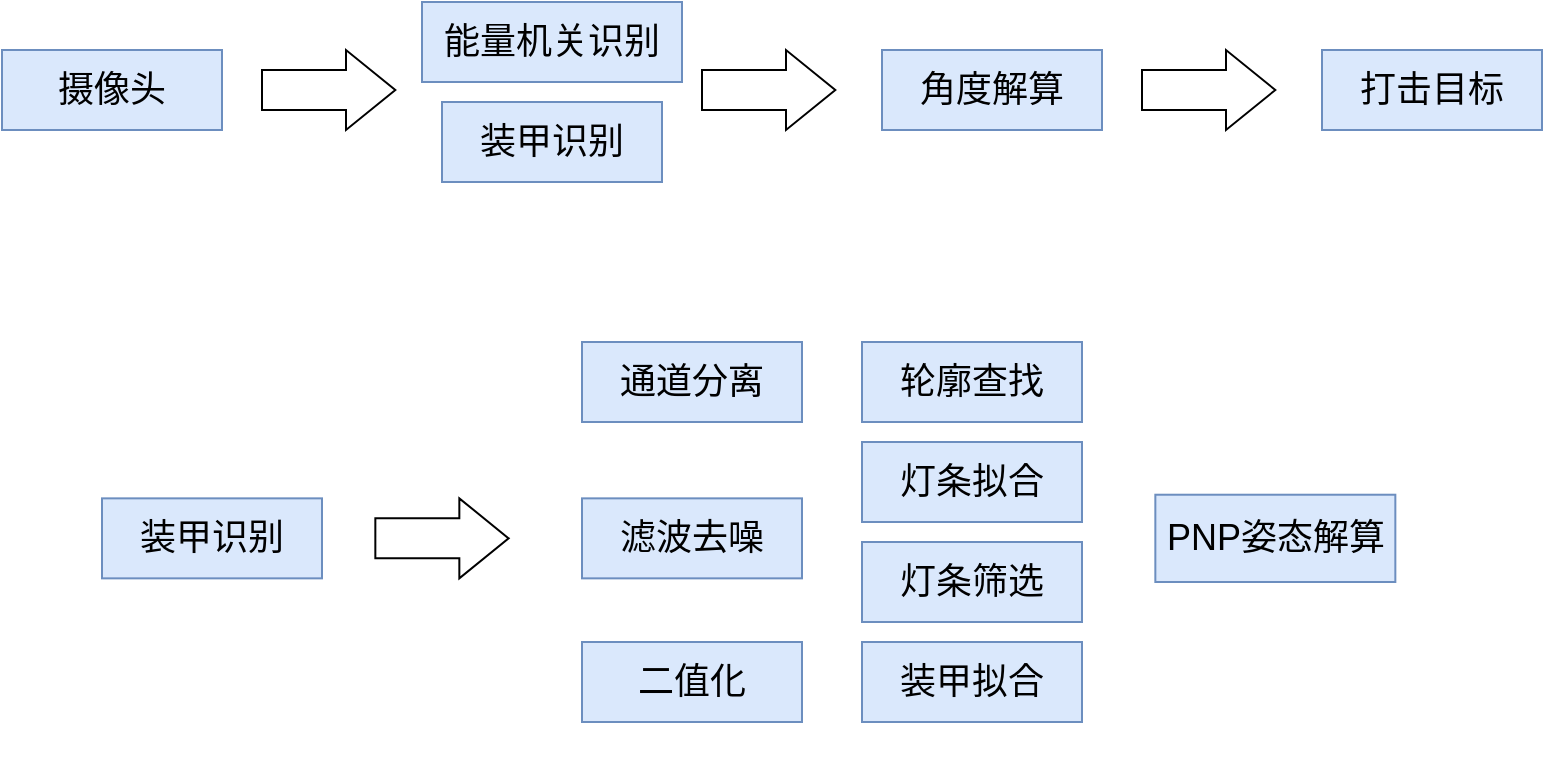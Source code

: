 <mxfile version="13.5.1" type="github">
  <diagram id="nPgTHvsmaY1ahdeIw6Mt" name="第 1 页">
    <mxGraphModel dx="1237" dy="621" grid="1" gridSize="10" guides="1" tooltips="1" connect="1" arrows="1" fold="1" page="1" pageScale="1" pageWidth="827" pageHeight="1169" math="0" shadow="0">
      <root>
        <mxCell id="0" />
        <mxCell id="1" parent="0" />
        <mxCell id="jIUh00Xfz-X1WIyw6c3r-1" value="装甲识别" style="rounded=0;whiteSpace=wrap;html=1;fillColor=#dae8fc;strokeColor=#6c8ebf;fontSize=18;" parent="1" vertex="1">
          <mxGeometry x="300" y="110" width="110" height="40" as="geometry" />
        </mxCell>
        <mxCell id="jIUh00Xfz-X1WIyw6c3r-6" value="摄像头" style="rounded=0;whiteSpace=wrap;html=1;fillColor=#dae8fc;strokeColor=#6c8ebf;fontSize=18;" parent="1" vertex="1">
          <mxGeometry x="80" y="84" width="110" height="40" as="geometry" />
        </mxCell>
        <mxCell id="jIUh00Xfz-X1WIyw6c3r-8" value="" style="shape=singleArrow;whiteSpace=wrap;html=1;rounded=0;sketch=0;fontSize=18;arrowWidth=0.5;arrowSize=0.37;" parent="1" vertex="1">
          <mxGeometry x="210" y="84" width="66.67" height="40" as="geometry" />
        </mxCell>
        <mxCell id="cYzmUJMWW9yk4K--zdns-1" value="角度解算" style="rounded=0;whiteSpace=wrap;html=1;fillColor=#dae8fc;strokeColor=#6c8ebf;fontSize=18;" vertex="1" parent="1">
          <mxGeometry x="520" y="84" width="110" height="40" as="geometry" />
        </mxCell>
        <mxCell id="cYzmUJMWW9yk4K--zdns-2" value="" style="shape=singleArrow;whiteSpace=wrap;html=1;rounded=0;sketch=0;fontSize=18;arrowWidth=0.5;arrowSize=0.37;" vertex="1" parent="1">
          <mxGeometry x="430" y="84" width="66.67" height="40" as="geometry" />
        </mxCell>
        <mxCell id="cYzmUJMWW9yk4K--zdns-3" value="" style="shape=singleArrow;whiteSpace=wrap;html=1;rounded=0;sketch=0;fontSize=18;arrowWidth=0.5;arrowSize=0.37;" vertex="1" parent="1">
          <mxGeometry x="650" y="84" width="66.67" height="40" as="geometry" />
        </mxCell>
        <mxCell id="cYzmUJMWW9yk4K--zdns-4" value="打击目标" style="rounded=0;whiteSpace=wrap;html=1;fillColor=#dae8fc;strokeColor=#6c8ebf;fontSize=18;" vertex="1" parent="1">
          <mxGeometry x="740" y="84" width="110" height="40" as="geometry" />
        </mxCell>
        <mxCell id="cYzmUJMWW9yk4K--zdns-5" value="能量机关识别" style="rounded=0;whiteSpace=wrap;html=1;fillColor=#dae8fc;strokeColor=#6c8ebf;fontSize=18;" vertex="1" parent="1">
          <mxGeometry x="290" y="60" width="130" height="40" as="geometry" />
        </mxCell>
        <mxCell id="cYzmUJMWW9yk4K--zdns-22" style="edgeStyle=orthogonalEdgeStyle;rounded=0;orthogonalLoop=1;jettySize=auto;html=1;exitX=0.5;exitY=1;exitDx=0;exitDy=0;entryX=0.5;entryY=0;entryDx=0;entryDy=0;strokeColor=#FFFFFF;" edge="1" parent="1" source="cYzmUJMWW9yk4K--zdns-11" target="cYzmUJMWW9yk4K--zdns-12">
          <mxGeometry relative="1" as="geometry" />
        </mxCell>
        <mxCell id="cYzmUJMWW9yk4K--zdns-11" value="通道分离" style="rounded=0;whiteSpace=wrap;html=1;fillColor=#dae8fc;strokeColor=#6c8ebf;fontSize=18;" vertex="1" parent="1">
          <mxGeometry x="370" y="230" width="110" height="40" as="geometry" />
        </mxCell>
        <mxCell id="cYzmUJMWW9yk4K--zdns-23" style="edgeStyle=orthogonalEdgeStyle;rounded=0;orthogonalLoop=1;jettySize=auto;html=1;exitX=0.5;exitY=1;exitDx=0;exitDy=0;entryX=0.5;entryY=0;entryDx=0;entryDy=0;strokeColor=#FFFFFF;" edge="1" parent="1" source="cYzmUJMWW9yk4K--zdns-12" target="cYzmUJMWW9yk4K--zdns-13">
          <mxGeometry relative="1" as="geometry" />
        </mxCell>
        <mxCell id="cYzmUJMWW9yk4K--zdns-12" value="滤波去噪" style="rounded=0;whiteSpace=wrap;html=1;fillColor=#dae8fc;strokeColor=#6c8ebf;fontSize=18;" vertex="1" parent="1">
          <mxGeometry x="370" y="308.18" width="110" height="40" as="geometry" />
        </mxCell>
        <mxCell id="cYzmUJMWW9yk4K--zdns-35" style="edgeStyle=orthogonalEdgeStyle;rounded=0;orthogonalLoop=1;jettySize=auto;html=1;exitX=0.5;exitY=1;exitDx=0;exitDy=0;entryX=0.5;entryY=0;entryDx=0;entryDy=0;strokeColor=#FFFFFF;" edge="1" parent="1" source="cYzmUJMWW9yk4K--zdns-13" target="cYzmUJMWW9yk4K--zdns-14">
          <mxGeometry relative="1" as="geometry">
            <Array as="points">
              <mxPoint x="425" y="440" />
              <mxPoint x="500" y="440" />
              <mxPoint x="500" y="210" />
              <mxPoint x="565" y="210" />
            </Array>
          </mxGeometry>
        </mxCell>
        <mxCell id="cYzmUJMWW9yk4K--zdns-13" value="二值化" style="rounded=0;whiteSpace=wrap;html=1;fillColor=#dae8fc;strokeColor=#6c8ebf;fontSize=18;" vertex="1" parent="1">
          <mxGeometry x="370" y="380" width="110" height="40" as="geometry" />
        </mxCell>
        <mxCell id="cYzmUJMWW9yk4K--zdns-26" style="edgeStyle=orthogonalEdgeStyle;rounded=0;orthogonalLoop=1;jettySize=auto;html=1;exitX=0.5;exitY=1;exitDx=0;exitDy=0;entryX=0.5;entryY=0;entryDx=0;entryDy=0;strokeColor=#FFFFFF;" edge="1" parent="1" source="cYzmUJMWW9yk4K--zdns-14" target="cYzmUJMWW9yk4K--zdns-15">
          <mxGeometry relative="1" as="geometry" />
        </mxCell>
        <mxCell id="cYzmUJMWW9yk4K--zdns-14" value="轮廓查找" style="rounded=0;whiteSpace=wrap;html=1;fillColor=#dae8fc;strokeColor=#6c8ebf;fontSize=18;" vertex="1" parent="1">
          <mxGeometry x="510" y="230" width="110" height="40" as="geometry" />
        </mxCell>
        <mxCell id="cYzmUJMWW9yk4K--zdns-27" style="edgeStyle=orthogonalEdgeStyle;rounded=0;orthogonalLoop=1;jettySize=auto;html=1;exitX=0.5;exitY=1;exitDx=0;exitDy=0;entryX=0.5;entryY=0;entryDx=0;entryDy=0;strokeColor=#FFFFFF;" edge="1" parent="1" source="cYzmUJMWW9yk4K--zdns-15" target="cYzmUJMWW9yk4K--zdns-16">
          <mxGeometry relative="1" as="geometry" />
        </mxCell>
        <mxCell id="cYzmUJMWW9yk4K--zdns-15" value="灯条拟合" style="rounded=0;whiteSpace=wrap;html=1;fillColor=#dae8fc;strokeColor=#6c8ebf;fontSize=18;" vertex="1" parent="1">
          <mxGeometry x="510" y="280" width="110" height="40" as="geometry" />
        </mxCell>
        <mxCell id="cYzmUJMWW9yk4K--zdns-28" style="edgeStyle=orthogonalEdgeStyle;rounded=0;orthogonalLoop=1;jettySize=auto;html=1;exitX=0.5;exitY=1;exitDx=0;exitDy=0;entryX=0.5;entryY=0;entryDx=0;entryDy=0;strokeColor=#FFFFFF;" edge="1" parent="1" source="cYzmUJMWW9yk4K--zdns-16" target="cYzmUJMWW9yk4K--zdns-18">
          <mxGeometry relative="1" as="geometry" />
        </mxCell>
        <mxCell id="cYzmUJMWW9yk4K--zdns-16" value="灯条筛选" style="rounded=0;whiteSpace=wrap;html=1;fillColor=#dae8fc;strokeColor=#6c8ebf;fontSize=18;" vertex="1" parent="1">
          <mxGeometry x="510" y="330" width="110" height="40" as="geometry" />
        </mxCell>
        <mxCell id="cYzmUJMWW9yk4K--zdns-30" style="edgeStyle=orthogonalEdgeStyle;rounded=0;orthogonalLoop=1;jettySize=auto;html=1;exitX=0.5;exitY=1;exitDx=0;exitDy=0;entryX=0.5;entryY=0;entryDx=0;entryDy=0;strokeColor=#FFFFFF;" edge="1" parent="1" source="cYzmUJMWW9yk4K--zdns-18" target="cYzmUJMWW9yk4K--zdns-20">
          <mxGeometry relative="1" as="geometry">
            <Array as="points">
              <mxPoint x="565" y="430" />
              <mxPoint x="637" y="430" />
              <mxPoint x="637" y="286" />
              <mxPoint x="717" y="286" />
            </Array>
          </mxGeometry>
        </mxCell>
        <mxCell id="cYzmUJMWW9yk4K--zdns-18" value="装甲拟合" style="rounded=0;whiteSpace=wrap;html=1;fillColor=#dae8fc;strokeColor=#6c8ebf;fontSize=18;" vertex="1" parent="1">
          <mxGeometry x="510" y="380" width="110" height="40" as="geometry" />
        </mxCell>
        <mxCell id="cYzmUJMWW9yk4K--zdns-20" value="PNP姿态解算" style="rounded=0;whiteSpace=wrap;html=1;fillColor=#dae8fc;strokeColor=#6c8ebf;fontSize=18;" vertex="1" parent="1">
          <mxGeometry x="656.67" y="306.36" width="120" height="43.64" as="geometry" />
        </mxCell>
        <mxCell id="cYzmUJMWW9yk4K--zdns-32" value="装甲识别" style="rounded=0;whiteSpace=wrap;html=1;fillColor=#dae8fc;strokeColor=#6c8ebf;fontSize=18;" vertex="1" parent="1">
          <mxGeometry x="130" y="308.18" width="110" height="40" as="geometry" />
        </mxCell>
        <mxCell id="cYzmUJMWW9yk4K--zdns-33" value="" style="shape=singleArrow;whiteSpace=wrap;html=1;rounded=0;sketch=0;fontSize=18;arrowWidth=0.5;arrowSize=0.37;" vertex="1" parent="1">
          <mxGeometry x="266.67" y="308.18" width="66.67" height="40" as="geometry" />
        </mxCell>
      </root>
    </mxGraphModel>
  </diagram>
</mxfile>
